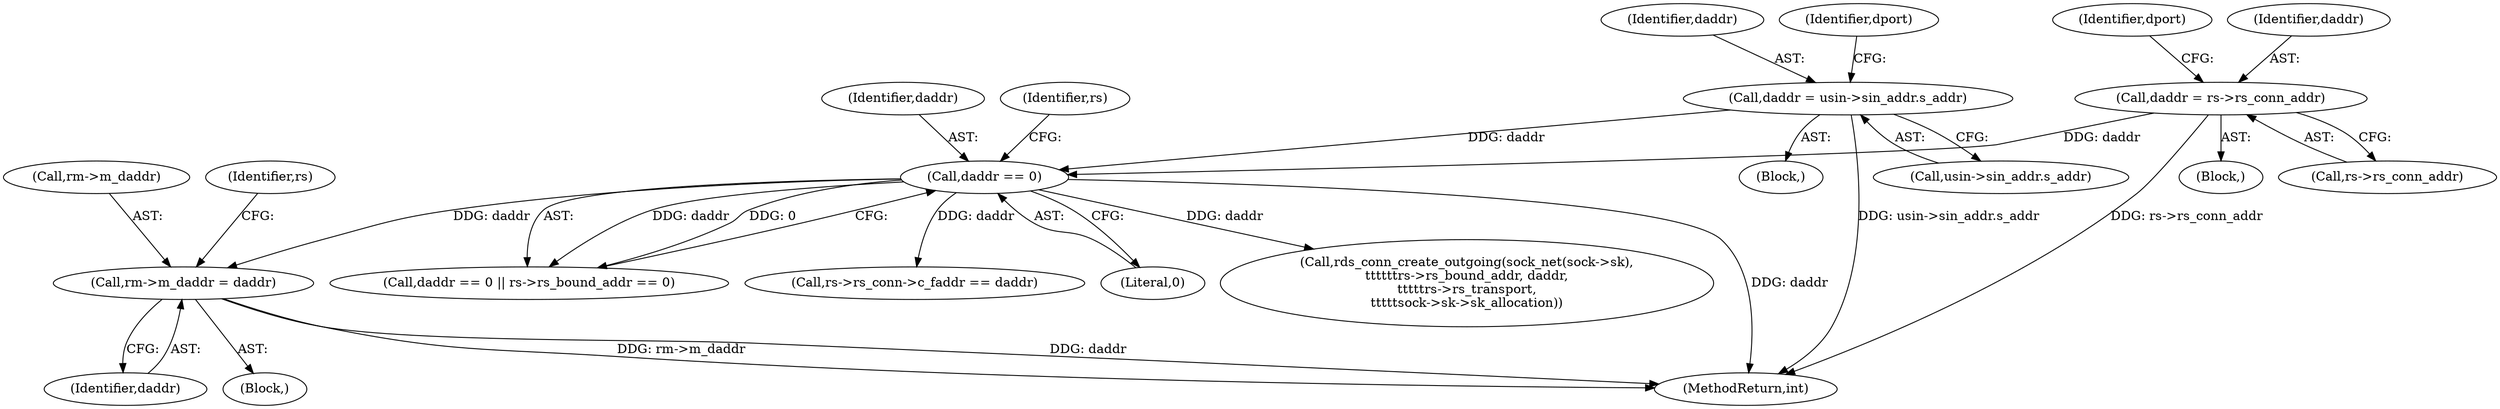 digraph "0_linux_8c7188b23474cca017b3ef354c4a58456f68303a_0@pointer" {
"1000330" [label="(Call,rm->m_daddr = daddr)"];
"1000232" [label="(Call,daddr == 0)"];
"1000200" [label="(Call,daddr = usin->sin_addr.s_addr)"];
"1000216" [label="(Call,daddr = rs->rs_conn_addr)"];
"1000564" [label="(MethodReturn,int)"];
"1000330" [label="(Call,rm->m_daddr = daddr)"];
"1000334" [label="(Identifier,daddr)"];
"1000232" [label="(Call,daddr == 0)"];
"1000331" [label="(Call,rm->m_daddr)"];
"1000222" [label="(Identifier,dport)"];
"1000213" [label="(Block,)"];
"1000340" [label="(Call,rs->rs_conn->c_faddr == daddr)"];
"1000216" [label="(Call,daddr = rs->rs_conn_addr)"];
"1000200" [label="(Call,daddr = usin->sin_addr.s_addr)"];
"1000237" [label="(Identifier,rs)"];
"1000217" [label="(Identifier,daddr)"];
"1000202" [label="(Call,usin->sin_addr.s_addr)"];
"1000233" [label="(Identifier,daddr)"];
"1000338" [label="(Identifier,rs)"];
"1000115" [label="(Block,)"];
"1000201" [label="(Identifier,daddr)"];
"1000179" [label="(Block,)"];
"1000231" [label="(Call,daddr == 0 || rs->rs_bound_addr == 0)"];
"1000218" [label="(Call,rs->rs_conn_addr)"];
"1000234" [label="(Literal,0)"];
"1000356" [label="(Call,rds_conn_create_outgoing(sock_net(sock->sk),\n\t\t\t\t\t\trs->rs_bound_addr, daddr,\n\t\t\t\t\trs->rs_transport,\n\t\t\t\t\tsock->sk->sk_allocation))"];
"1000208" [label="(Identifier,dport)"];
"1000330" -> "1000115"  [label="AST: "];
"1000330" -> "1000334"  [label="CFG: "];
"1000331" -> "1000330"  [label="AST: "];
"1000334" -> "1000330"  [label="AST: "];
"1000338" -> "1000330"  [label="CFG: "];
"1000330" -> "1000564"  [label="DDG: daddr"];
"1000330" -> "1000564"  [label="DDG: rm->m_daddr"];
"1000232" -> "1000330"  [label="DDG: daddr"];
"1000232" -> "1000231"  [label="AST: "];
"1000232" -> "1000234"  [label="CFG: "];
"1000233" -> "1000232"  [label="AST: "];
"1000234" -> "1000232"  [label="AST: "];
"1000237" -> "1000232"  [label="CFG: "];
"1000231" -> "1000232"  [label="CFG: "];
"1000232" -> "1000564"  [label="DDG: daddr"];
"1000232" -> "1000231"  [label="DDG: daddr"];
"1000232" -> "1000231"  [label="DDG: 0"];
"1000200" -> "1000232"  [label="DDG: daddr"];
"1000216" -> "1000232"  [label="DDG: daddr"];
"1000232" -> "1000340"  [label="DDG: daddr"];
"1000232" -> "1000356"  [label="DDG: daddr"];
"1000200" -> "1000179"  [label="AST: "];
"1000200" -> "1000202"  [label="CFG: "];
"1000201" -> "1000200"  [label="AST: "];
"1000202" -> "1000200"  [label="AST: "];
"1000208" -> "1000200"  [label="CFG: "];
"1000200" -> "1000564"  [label="DDG: usin->sin_addr.s_addr"];
"1000216" -> "1000213"  [label="AST: "];
"1000216" -> "1000218"  [label="CFG: "];
"1000217" -> "1000216"  [label="AST: "];
"1000218" -> "1000216"  [label="AST: "];
"1000222" -> "1000216"  [label="CFG: "];
"1000216" -> "1000564"  [label="DDG: rs->rs_conn_addr"];
}
